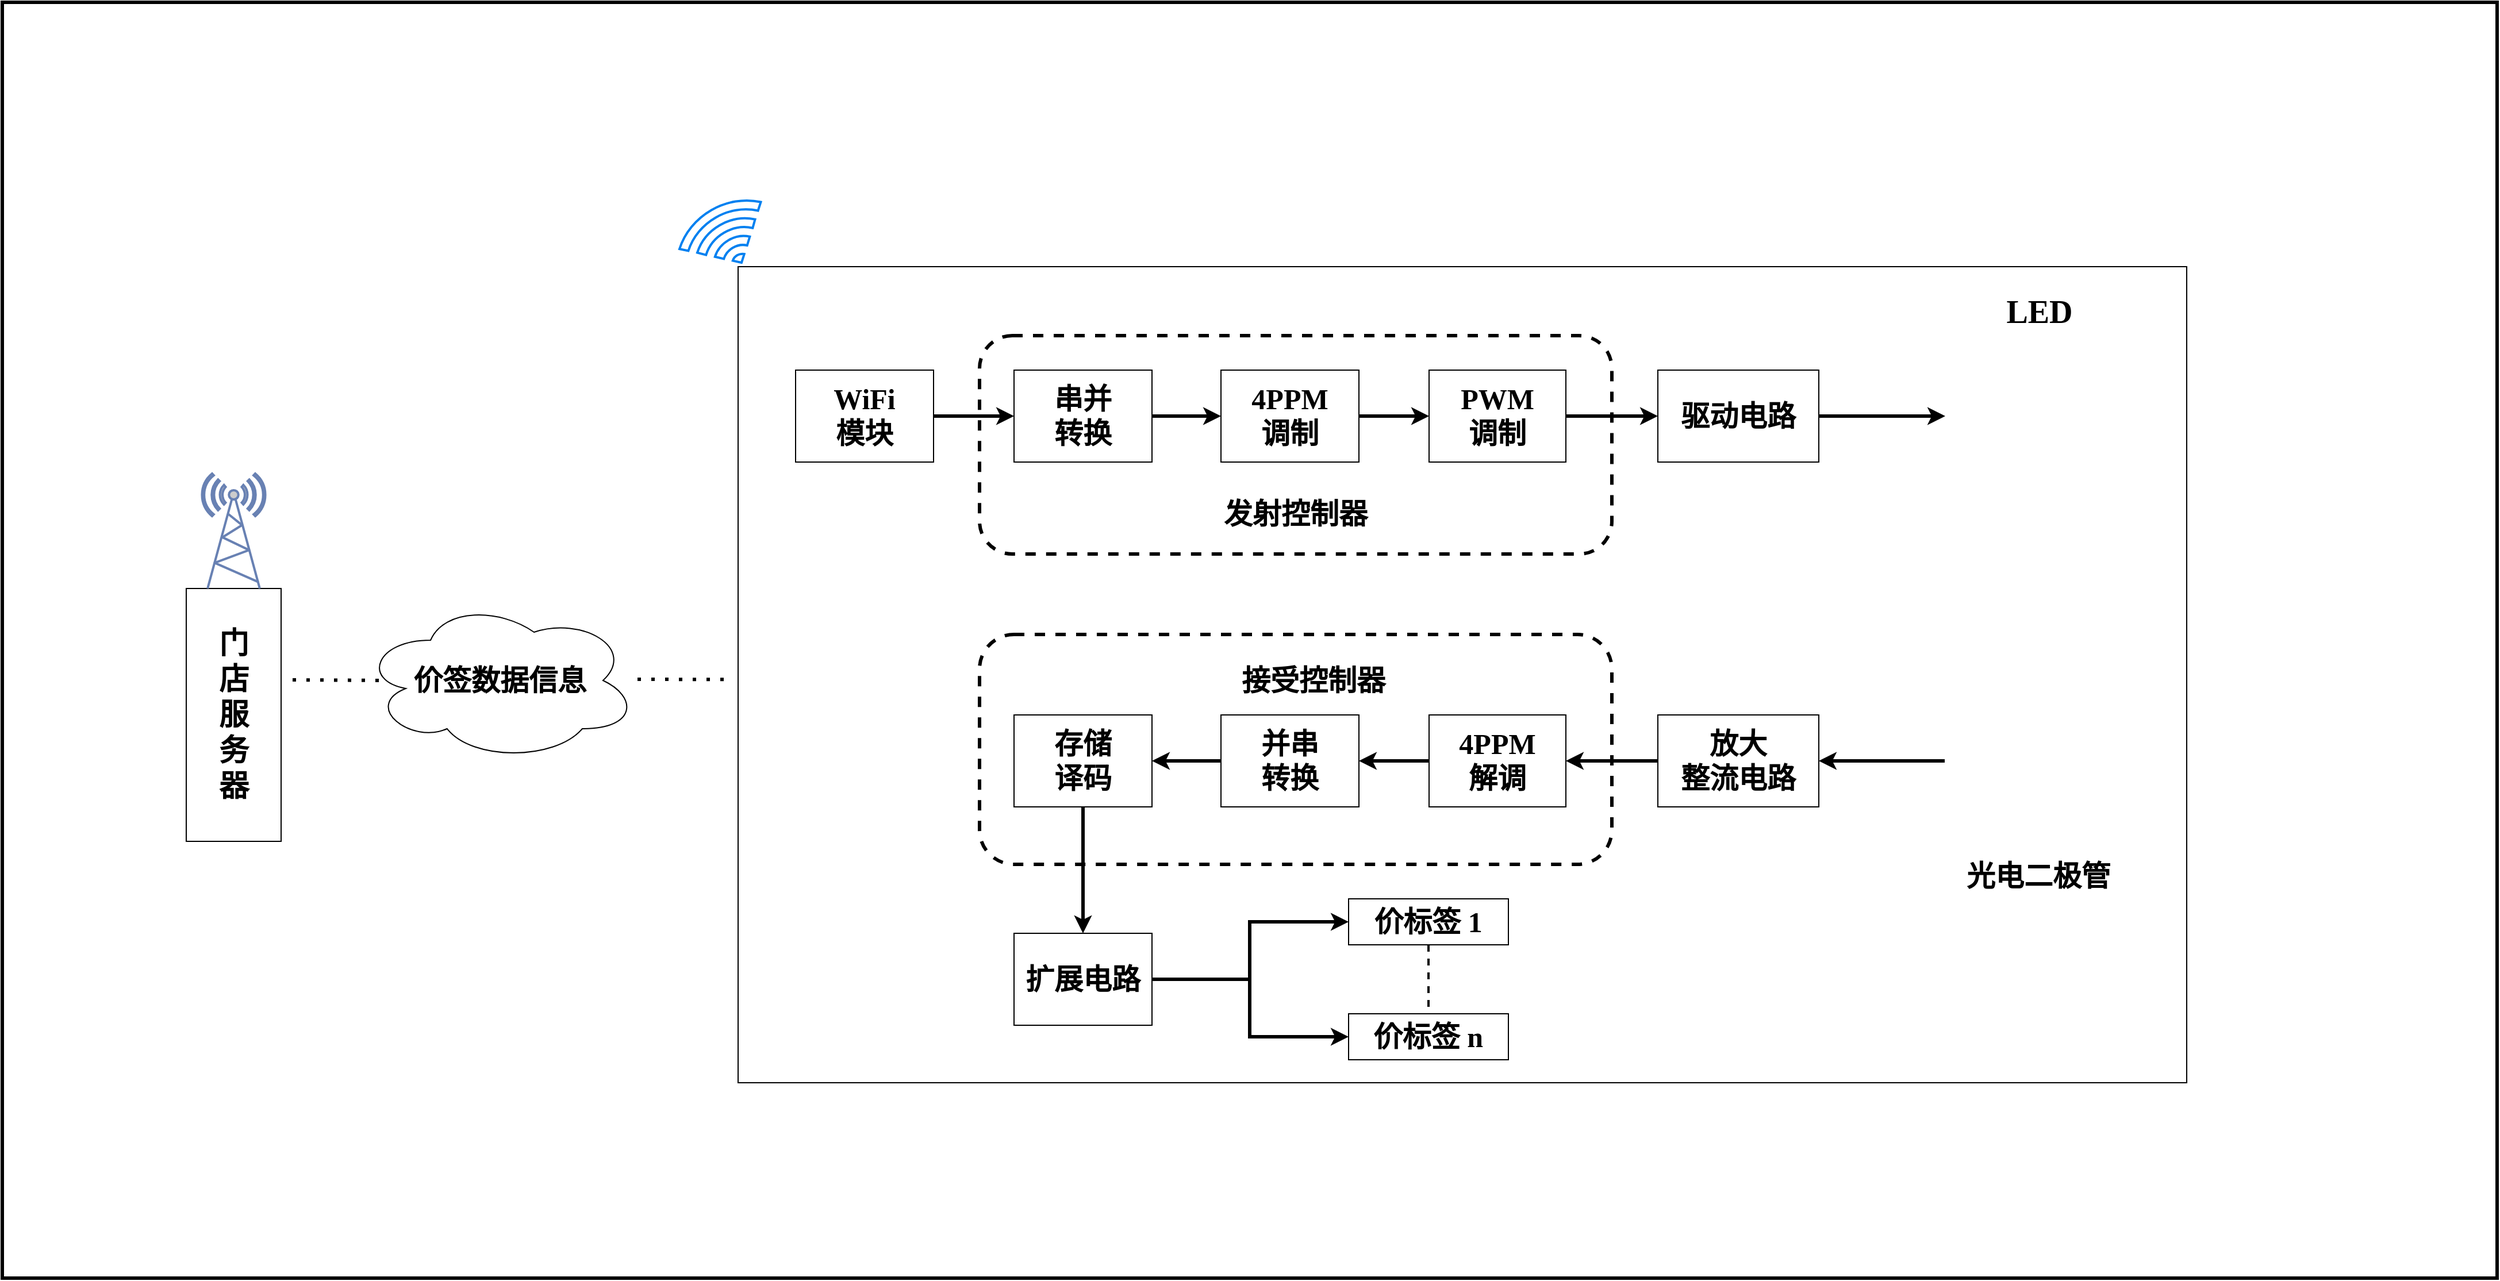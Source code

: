 <mxfile version="13.4.6" type="github"><diagram id="mznmLNT-LBeZ_tSl86b3" name="Page-1"><mxGraphModel dx="3422" dy="2617" grid="1" gridSize="10" guides="1" tooltips="1" connect="1" arrows="1" fold="1" page="1" pageScale="1" pageWidth="827" pageHeight="1169" math="0" shadow="0"><root><mxCell id="0"/><mxCell id="1" parent="0"/><mxCell id="9orjj6MwfOjdTgFFEBvU-1" value="" style="html=1;verticalLabelPosition=bottom;align=center;labelBackgroundColor=#ffffff;verticalAlign=top;strokeWidth=2;strokeColor=#0080F0;shadow=0;dashed=0;shape=mxgraph.ios7.icons.wifi;pointerEvents=1;rotation=-30;" parent="1" vertex="1"><mxGeometry x="518.99" y="-72.7" width="81.68" height="52.7" as="geometry"/></mxCell><mxCell id="9orjj6MwfOjdTgFFEBvU-4" value="&lt;font style=&quot;font-size: 25px&quot;&gt;价签数据信息&lt;/font&gt;" style="ellipse;shape=cloud;whiteSpace=wrap;html=1;fontFamily=Times New Roman;fontSize=18;fontStyle=1" parent="1" vertex="1"><mxGeometry x="242.5" y="270" width="240" height="140" as="geometry"/></mxCell><mxCell id="9orjj6MwfOjdTgFFEBvU-5" value="&lt;b style=&quot;font-size: 26px&quot;&gt;门&lt;br&gt;店&lt;br&gt;服&lt;br&gt;务&lt;br&gt;器&lt;/b&gt;" style="rounded=0;whiteSpace=wrap;html=1;fontFamily=Times New Roman;fontSize=20;" parent="1" vertex="1"><mxGeometry x="90" y="260" width="82.5" height="220" as="geometry"/></mxCell><mxCell id="9orjj6MwfOjdTgFFEBvU-6" value="" style="endArrow=none;dashed=1;html=1;dashPattern=1 3;strokeWidth=3;fontFamily=Times New Roman;fontSize=18;fontStyle=1" parent="1" edge="1"><mxGeometry width="50" height="50" relative="1" as="geometry"><mxPoint x="182.5" y="339.5" as="sourcePoint"/><mxPoint x="262.5" y="340" as="targetPoint"/></mxGeometry></mxCell><mxCell id="9orjj6MwfOjdTgFFEBvU-7" value="" style="endArrow=none;dashed=1;html=1;dashPattern=1 3;strokeWidth=3;fontFamily=Times New Roman;fontSize=18;fontStyle=1" parent="1" edge="1"><mxGeometry width="50" height="50" relative="1" as="geometry"><mxPoint x="482.5" y="339" as="sourcePoint"/><mxPoint x="562.5" y="339.17" as="targetPoint"/></mxGeometry></mxCell><mxCell id="9orjj6MwfOjdTgFFEBvU-8" value="" style="rounded=0;whiteSpace=wrap;html=1;fontFamily=Times New Roman;fontSize=18;fillColor=none;" parent="1" vertex="1"><mxGeometry x="570" y="-20" width="1260" height="710" as="geometry"/></mxCell><mxCell id="9orjj6MwfOjdTgFFEBvU-9" value="&lt;b&gt;&lt;font style=&quot;font-size: 25px&quot;&gt;WiFi&lt;br&gt;模块&lt;/font&gt;&lt;/b&gt;" style="rounded=0;whiteSpace=wrap;html=1;fontFamily=Times New Roman;fontSize=18;" parent="1" vertex="1"><mxGeometry x="620" y="70" width="120" height="80" as="geometry"/></mxCell><mxCell id="9orjj6MwfOjdTgFFEBvU-10" value="&lt;font style=&quot;font-size: 25px&quot;&gt;&lt;b&gt;串并&lt;br&gt;转换&lt;/b&gt;&lt;/font&gt;" style="rounded=0;whiteSpace=wrap;html=1;fontFamily=Times New Roman;fontSize=18;" parent="1" vertex="1"><mxGeometry x="810" y="70" width="120" height="80" as="geometry"/></mxCell><mxCell id="9orjj6MwfOjdTgFFEBvU-12" value="" style="endArrow=classic;html=1;strokeWidth=3;fontFamily=Times New Roman;fontSize=20;exitX=1;exitY=0.5;exitDx=0;exitDy=0;entryX=0;entryY=0.5;entryDx=0;entryDy=0;" parent="1" source="9orjj6MwfOjdTgFFEBvU-9" target="9orjj6MwfOjdTgFFEBvU-10" edge="1"><mxGeometry width="50" height="50" relative="1" as="geometry"><mxPoint x="820" y="250" as="sourcePoint"/><mxPoint x="870" y="200" as="targetPoint"/></mxGeometry></mxCell><mxCell id="9orjj6MwfOjdTgFFEBvU-13" value="&lt;b&gt;&lt;font style=&quot;font-size: 25px&quot;&gt;4PPM&lt;br&gt;调制&lt;/font&gt;&lt;/b&gt;" style="rounded=0;whiteSpace=wrap;html=1;fontFamily=Times New Roman;fontSize=18;" parent="1" vertex="1"><mxGeometry x="990" y="70" width="120" height="80" as="geometry"/></mxCell><mxCell id="9orjj6MwfOjdTgFFEBvU-14" value="&lt;b&gt;&lt;font style=&quot;font-size: 25px&quot;&gt;PWM&lt;br&gt;调制&lt;/font&gt;&lt;/b&gt;" style="rounded=0;whiteSpace=wrap;html=1;fontFamily=Times New Roman;fontSize=18;" parent="1" vertex="1"><mxGeometry x="1171" y="70" width="119" height="80" as="geometry"/></mxCell><mxCell id="9orjj6MwfOjdTgFFEBvU-61" style="edgeStyle=none;rounded=0;orthogonalLoop=1;jettySize=auto;html=1;exitX=1;exitY=0.5;exitDx=0;exitDy=0;entryX=1;entryY=0.5;entryDx=0;entryDy=0;endArrow=classic;endFill=1;strokeColor=#000000;strokeWidth=3;fontFamily=Times New Roman;fontSize=20;" parent="1" source="9orjj6MwfOjdTgFFEBvU-15" target="9orjj6MwfOjdTgFFEBvU-59" edge="1"><mxGeometry relative="1" as="geometry"/></mxCell><mxCell id="9orjj6MwfOjdTgFFEBvU-15" value="&lt;b&gt;&lt;font style=&quot;font-size: 25px&quot;&gt;驱动电路&lt;/font&gt;&lt;/b&gt;" style="rounded=0;whiteSpace=wrap;html=1;fontFamily=Times New Roman;fontSize=18;" parent="1" vertex="1"><mxGeometry x="1370" y="70" width="140" height="80" as="geometry"/></mxCell><mxCell id="9orjj6MwfOjdTgFFEBvU-17" value="" style="endArrow=classic;html=1;strokeWidth=3;fontFamily=Times New Roman;fontSize=20;exitX=1;exitY=0.5;exitDx=0;exitDy=0;entryX=0;entryY=0.5;entryDx=0;entryDy=0;" parent="1" source="9orjj6MwfOjdTgFFEBvU-10" target="9orjj6MwfOjdTgFFEBvU-13" edge="1"><mxGeometry width="50" height="50" relative="1" as="geometry"><mxPoint x="1080" y="250" as="sourcePoint"/><mxPoint x="1130" y="200" as="targetPoint"/></mxGeometry></mxCell><mxCell id="9orjj6MwfOjdTgFFEBvU-18" value="" style="endArrow=classic;html=1;strokeWidth=3;fontFamily=Times New Roman;fontSize=20;exitX=1;exitY=0.5;exitDx=0;exitDy=0;" parent="1" source="9orjj6MwfOjdTgFFEBvU-14" target="9orjj6MwfOjdTgFFEBvU-15" edge="1"><mxGeometry width="50" height="50" relative="1" as="geometry"><mxPoint x="1080" y="250" as="sourcePoint"/><mxPoint x="1130" y="200" as="targetPoint"/></mxGeometry></mxCell><mxCell id="9orjj6MwfOjdTgFFEBvU-19" value="" style="endArrow=classic;html=1;strokeWidth=3;fontFamily=Times New Roman;fontSize=20;exitX=1;exitY=0.5;exitDx=0;exitDy=0;entryX=0;entryY=0.5;entryDx=0;entryDy=0;" parent="1" source="9orjj6MwfOjdTgFFEBvU-13" target="9orjj6MwfOjdTgFFEBvU-14" edge="1"><mxGeometry width="50" height="50" relative="1" as="geometry"><mxPoint x="1080" y="250" as="sourcePoint"/><mxPoint x="1130" y="200" as="targetPoint"/></mxGeometry></mxCell><mxCell id="9orjj6MwfOjdTgFFEBvU-20" value="&lt;b style=&quot;font-size: 25px&quot;&gt;&lt;br&gt;&lt;br&gt;&lt;br&gt;&lt;br&gt;发射控制器&lt;/b&gt;" style="rounded=1;whiteSpace=wrap;html=1;fontFamily=Times New Roman;fontSize=20;dashed=1;fillColor=none;strokeWidth=3;" parent="1" vertex="1"><mxGeometry x="780" y="40" width="550" height="190" as="geometry"/></mxCell><mxCell id="9orjj6MwfOjdTgFFEBvU-28" value="" style="rounded=1;whiteSpace=wrap;html=1;fontFamily=Times New Roman;fontSize=20;dashed=1;fillColor=none;strokeWidth=3;" parent="1" vertex="1"><mxGeometry x="780" y="300" width="550" height="200" as="geometry"/></mxCell><mxCell id="9orjj6MwfOjdTgFFEBvU-29" value="&lt;b&gt;&lt;font style=&quot;font-size: 25px&quot;&gt;接受控制器&lt;/font&gt;&lt;/b&gt;" style="text;html=1;strokeColor=none;fillColor=none;align=center;verticalAlign=middle;whiteSpace=wrap;rounded=0;dashed=1;fontFamily=Times New Roman;fontSize=20;" parent="1" vertex="1"><mxGeometry x="1003.75" y="330" width="132.5" height="20" as="geometry"/></mxCell><mxCell id="9orjj6MwfOjdTgFFEBvU-47" style="edgeStyle=orthogonalEdgeStyle;rounded=0;orthogonalLoop=1;jettySize=auto;html=1;exitX=0.5;exitY=1;exitDx=0;exitDy=0;strokeWidth=3;fontFamily=Times New Roman;fontSize=20;" parent="1" source="9orjj6MwfOjdTgFFEBvU-38" target="9orjj6MwfOjdTgFFEBvU-46" edge="1"><mxGeometry relative="1" as="geometry"/></mxCell><mxCell id="9orjj6MwfOjdTgFFEBvU-38" value="&lt;b&gt;&lt;font style=&quot;font-size: 25px&quot;&gt;存储&lt;br&gt;译码&lt;/font&gt;&lt;/b&gt;" style="rounded=0;whiteSpace=wrap;html=1;fontFamily=Times New Roman;fontSize=18;" parent="1" vertex="1"><mxGeometry x="810" y="370" width="120" height="80" as="geometry"/></mxCell><mxCell id="9orjj6MwfOjdTgFFEBvU-39" value="&lt;b style=&quot;font-size: 25px&quot;&gt;并串&lt;br&gt;转换&lt;/b&gt;" style="rounded=0;whiteSpace=wrap;html=1;fontFamily=Times New Roman;fontSize=18;" parent="1" vertex="1"><mxGeometry x="990" y="370" width="120" height="80" as="geometry"/></mxCell><mxCell id="9orjj6MwfOjdTgFFEBvU-40" value="&lt;b style=&quot;font-size: 25px&quot;&gt;4PPM&lt;br&gt;解调&lt;/b&gt;" style="rounded=0;whiteSpace=wrap;html=1;fontFamily=Times New Roman;fontSize=18;" parent="1" vertex="1"><mxGeometry x="1171" y="370" width="119" height="80" as="geometry"/></mxCell><mxCell id="9orjj6MwfOjdTgFFEBvU-62" style="edgeStyle=none;rounded=0;orthogonalLoop=1;jettySize=auto;html=1;exitX=1;exitY=0.5;exitDx=0;exitDy=0;entryX=0;entryY=0.5;entryDx=0;entryDy=0;endArrow=none;endFill=0;strokeColor=#000000;strokeWidth=3;fontFamily=Times New Roman;fontSize=20;startArrow=classic;startFill=1;" parent="1" source="9orjj6MwfOjdTgFFEBvU-41" target="9orjj6MwfOjdTgFFEBvU-60" edge="1"><mxGeometry relative="1" as="geometry"/></mxCell><mxCell id="9orjj6MwfOjdTgFFEBvU-41" value="&lt;b&gt;&lt;font style=&quot;font-size: 25px&quot;&gt;放大&lt;br&gt;整流电路&lt;/font&gt;&lt;/b&gt;" style="rounded=0;whiteSpace=wrap;html=1;fontFamily=Times New Roman;fontSize=18;" parent="1" vertex="1"><mxGeometry x="1370" y="370" width="140" height="80" as="geometry"/></mxCell><mxCell id="9orjj6MwfOjdTgFFEBvU-42" value="" style="endArrow=none;html=1;strokeWidth=3;fontFamily=Times New Roman;fontSize=20;exitX=1;exitY=0.5;exitDx=0;exitDy=0;entryX=0;entryY=0.5;entryDx=0;entryDy=0;startArrow=classic;startFill=1;endFill=0;" parent="1" source="9orjj6MwfOjdTgFFEBvU-38" target="9orjj6MwfOjdTgFFEBvU-39" edge="1"><mxGeometry width="50" height="50" relative="1" as="geometry"><mxPoint x="1080" y="550" as="sourcePoint"/><mxPoint x="1130" y="500" as="targetPoint"/></mxGeometry></mxCell><mxCell id="9orjj6MwfOjdTgFFEBvU-43" value="" style="endArrow=none;html=1;strokeWidth=3;fontFamily=Times New Roman;fontSize=20;exitX=1;exitY=0.5;exitDx=0;exitDy=0;startArrow=classic;startFill=1;endFill=0;" parent="1" source="9orjj6MwfOjdTgFFEBvU-40" target="9orjj6MwfOjdTgFFEBvU-41" edge="1"><mxGeometry width="50" height="50" relative="1" as="geometry"><mxPoint x="1080" y="550" as="sourcePoint"/><mxPoint x="1130" y="500" as="targetPoint"/></mxGeometry></mxCell><mxCell id="9orjj6MwfOjdTgFFEBvU-44" value="" style="endArrow=none;html=1;strokeWidth=3;fontFamily=Times New Roman;fontSize=20;exitX=1;exitY=0.5;exitDx=0;exitDy=0;entryX=0;entryY=0.5;entryDx=0;entryDy=0;startArrow=classic;startFill=1;endFill=0;" parent="1" source="9orjj6MwfOjdTgFFEBvU-39" target="9orjj6MwfOjdTgFFEBvU-40" edge="1"><mxGeometry width="50" height="50" relative="1" as="geometry"><mxPoint x="1080" y="550" as="sourcePoint"/><mxPoint x="1130" y="500" as="targetPoint"/></mxGeometry></mxCell><mxCell id="9orjj6MwfOjdTgFFEBvU-57" style="rounded=0;orthogonalLoop=1;jettySize=auto;html=1;entryX=0;entryY=0.5;entryDx=0;entryDy=0;entryPerimeter=0;strokeColor=#000000;strokeWidth=3;fontFamily=Times New Roman;fontSize=20;endArrow=none;endFill=0;" parent="1" source="9orjj6MwfOjdTgFFEBvU-46" target="9orjj6MwfOjdTgFFEBvU-52" edge="1"><mxGeometry relative="1" as="geometry"/></mxCell><mxCell id="9orjj6MwfOjdTgFFEBvU-46" value="&lt;span style=&quot;font-size: 25px&quot;&gt;&lt;b&gt;扩展电路&lt;/b&gt;&lt;/span&gt;" style="rounded=0;whiteSpace=wrap;html=1;fontFamily=Times New Roman;fontSize=18;" parent="1" vertex="1"><mxGeometry x="810" y="560" width="120" height="80" as="geometry"/></mxCell><mxCell id="9orjj6MwfOjdTgFFEBvU-48" value="&lt;b&gt;&lt;font style=&quot;font-size: 25px&quot;&gt;价标签 1&lt;/font&gt;&lt;/b&gt;" style="rounded=0;whiteSpace=wrap;html=1;fontFamily=Times New Roman;fontSize=18;" parent="1" vertex="1"><mxGeometry x="1101" y="530" width="139" height="40" as="geometry"/></mxCell><mxCell id="9orjj6MwfOjdTgFFEBvU-49" value="&lt;b&gt;&lt;font style=&quot;font-size: 25px&quot;&gt;价标签 n&lt;/font&gt;&lt;/b&gt;" style="rounded=0;whiteSpace=wrap;html=1;fontFamily=Times New Roman;fontSize=18;" parent="1" vertex="1"><mxGeometry x="1101" y="630" width="139" height="40" as="geometry"/></mxCell><mxCell id="9orjj6MwfOjdTgFFEBvU-50" value="" style="endArrow=none;dashed=1;html=1;strokeWidth=2;fontFamily=Times New Roman;fontSize=20;exitX=0.5;exitY=1;exitDx=0;exitDy=0;entryX=0.5;entryY=0;entryDx=0;entryDy=0;" parent="1" source="9orjj6MwfOjdTgFFEBvU-48" target="9orjj6MwfOjdTgFFEBvU-49" edge="1"><mxGeometry width="50" height="50" relative="1" as="geometry"><mxPoint x="970" y="320" as="sourcePoint"/><mxPoint x="1040" y="270" as="targetPoint"/></mxGeometry></mxCell><mxCell id="9orjj6MwfOjdTgFFEBvU-55" style="edgeStyle=none;rounded=0;orthogonalLoop=1;jettySize=auto;html=1;exitX=1;exitY=0;exitDx=0;exitDy=0;exitPerimeter=0;entryX=0;entryY=0.5;entryDx=0;entryDy=0;strokeColor=#000000;strokeWidth=3;fontFamily=Times New Roman;fontSize=20;" parent="1" source="9orjj6MwfOjdTgFFEBvU-52" target="9orjj6MwfOjdTgFFEBvU-48" edge="1"><mxGeometry relative="1" as="geometry"/></mxCell><mxCell id="9orjj6MwfOjdTgFFEBvU-56" style="edgeStyle=none;rounded=0;orthogonalLoop=1;jettySize=auto;html=1;exitX=1;exitY=1;exitDx=0;exitDy=0;exitPerimeter=0;entryX=0;entryY=0.5;entryDx=0;entryDy=0;strokeColor=#000000;strokeWidth=3;fontFamily=Times New Roman;fontSize=20;" parent="1" source="9orjj6MwfOjdTgFFEBvU-52" target="9orjj6MwfOjdTgFFEBvU-49" edge="1"><mxGeometry relative="1" as="geometry"/></mxCell><mxCell id="9orjj6MwfOjdTgFFEBvU-52" value="" style="strokeWidth=3;html=1;shape=mxgraph.flowchart.annotation_2;align=left;labelPosition=right;pointerEvents=1;fillColor=none;fontFamily=Times New Roman;fontSize=20;" parent="1" vertex="1"><mxGeometry x="990" y="550" width="50" height="100" as="geometry"/></mxCell><mxCell id="9orjj6MwfOjdTgFFEBvU-58" value="" style="fontColor=#0066CC;verticalAlign=top;verticalLabelPosition=bottom;labelPosition=center;align=center;html=1;outlineConnect=0;fillColor=#CCCCCC;strokeColor=#6881B3;gradientColor=none;gradientDirection=north;strokeWidth=2;shape=mxgraph.networks.radio_tower;" parent="1" vertex="1"><mxGeometry x="103.75" y="160" width="55" height="100" as="geometry"/></mxCell><mxCell id="9orjj6MwfOjdTgFFEBvU-59" value="" style="shape=image;html=1;verticalAlign=top;verticalLabelPosition=bottom;labelBackgroundColor=#ffffff;imageAspect=0;aspect=fixed;image=https://cdn3.iconfinder.com/data/icons/android-ui-5/10/16-128.png;strokeWidth=2;fillColor=none;fontFamily=Times New Roman;fontSize=20;rotation=-180;" parent="1" vertex="1"><mxGeometry x="1620" y="29" width="162" height="162" as="geometry"/></mxCell><mxCell id="9orjj6MwfOjdTgFFEBvU-60" value="" style="shape=image;html=1;verticalAlign=top;verticalLabelPosition=bottom;labelBackgroundColor=#ffffff;imageAspect=0;aspect=fixed;image=https://cdn3.iconfinder.com/data/icons/android-ui-5/10/16-128.png;strokeWidth=2;fillColor=none;fontFamily=Times New Roman;fontSize=20;" parent="1" vertex="1"><mxGeometry x="1619.5" y="328.75" width="162.5" height="162.5" as="geometry"/></mxCell><mxCell id="9orjj6MwfOjdTgFFEBvU-63" value="&lt;font style=&quot;font-size: 25px&quot;&gt;&lt;b&gt;光电二极管&lt;/b&gt;&lt;/font&gt;" style="text;html=1;strokeColor=none;fillColor=none;align=center;verticalAlign=middle;whiteSpace=wrap;rounded=0;fontFamily=Times New Roman;fontSize=20;" parent="1" vertex="1"><mxGeometry x="1620.75" y="500" width="160" height="20" as="geometry"/></mxCell><mxCell id="9orjj6MwfOjdTgFFEBvU-64" value="&lt;font size=&quot;1&quot;&gt;&lt;b style=&quot;font-size: 28px&quot;&gt;LED&lt;/b&gt;&lt;/font&gt;" style="text;html=1;strokeColor=none;fillColor=none;align=center;verticalAlign=middle;whiteSpace=wrap;rounded=0;fontFamily=Times New Roman;fontSize=20;" parent="1" vertex="1"><mxGeometry x="1622" y="9" width="160" height="20" as="geometry"/></mxCell><mxCell id="9orjj6MwfOjdTgFFEBvU-66" value="" style="rounded=0;whiteSpace=wrap;html=1;strokeWidth=3;fillColor=none;fontFamily=Times New Roman;fontSize=20;" parent="1" vertex="1"><mxGeometry x="-70" y="-250" width="2170" height="1110" as="geometry"/></mxCell></root></mxGraphModel></diagram></mxfile>